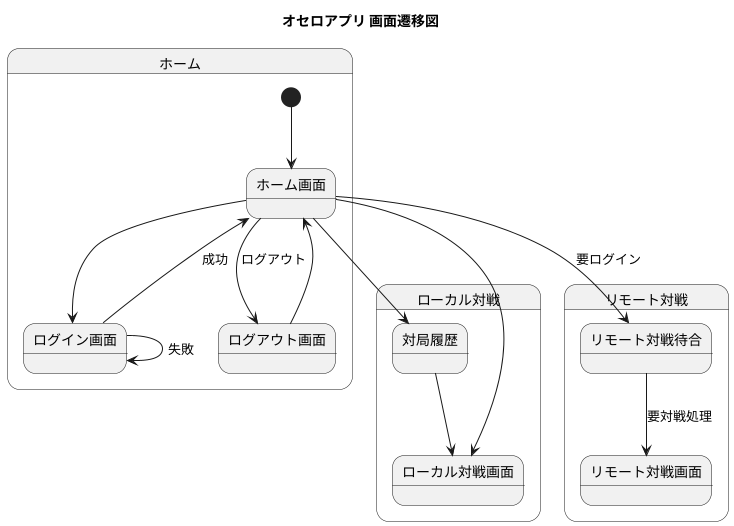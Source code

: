 @startuml screen flow
skinparam defaultFontName "Noto Sans CJK JP"

title オセロアプリ 画面遷移図

state ホーム {
  [*] --> ホーム画面
  ホーム画面 --> ログイン画面 
  ログイン画面 --> ホーム画面 : 成功
  ログイン画面 --> ログイン画面 : 失敗
  ホーム画面 --> ログアウト画面 : ログアウト
  ログアウト画面 --> ホーム画面
}

state ローカル対戦 {
    ホーム画面 --> ローカル対戦画面
    ホーム画面 --> 対局履歴
    対局履歴   --> ローカル対戦画面
}

state リモート対戦 {
  ホーム画面 --> リモート対戦待合: 要ログイン
  リモート対戦待合 --> リモート対戦画面 : 要対戦処理
  
}

@enduml
